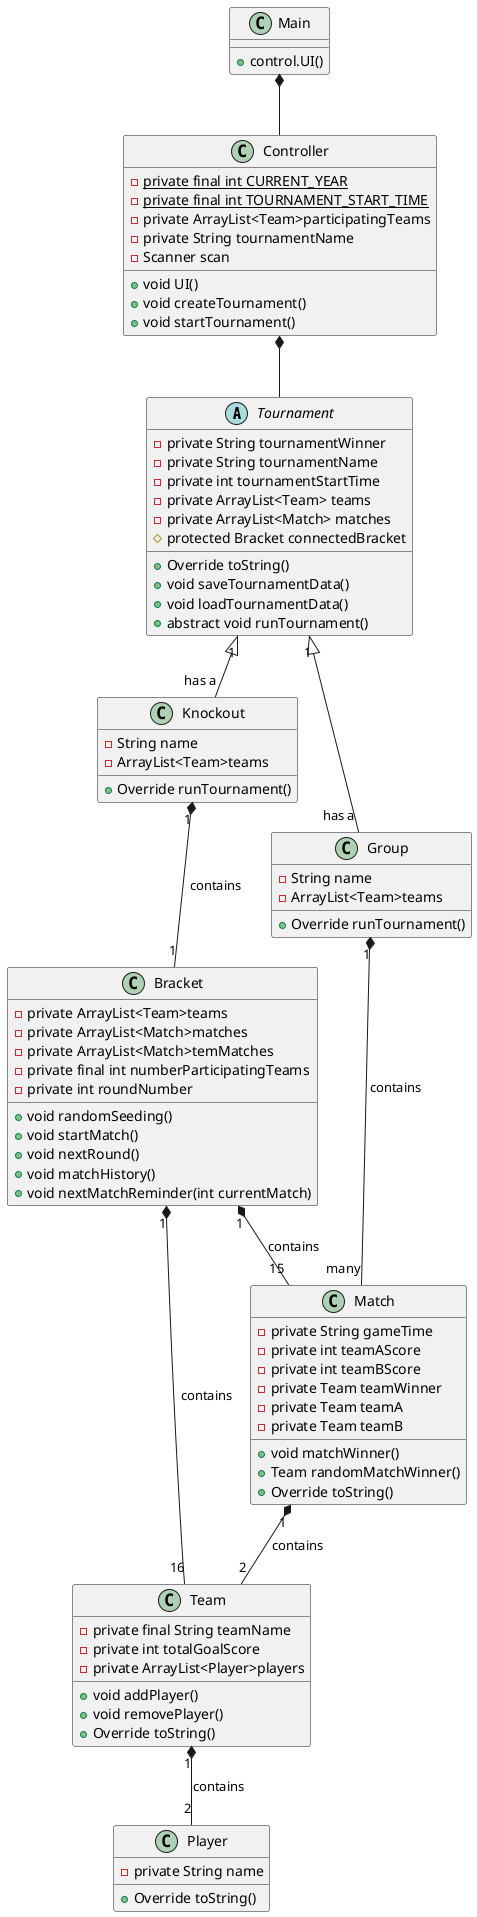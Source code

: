 @startuml
Abstract Tournament
class Controller
class Team
class Match
class Bracket
class Player
class Main
class Knockout
class Group

Main *-- Controller
Controller *-- Tournament
Tournament "1" <|-- "has a" Knockout
Tournament "1" <|-- "has a" Group
Knockout "1" *--"1"Bracket :contains
Group "1" *-- "many" Match :contains
Bracket "1" *-- "16" Team :contains
Bracket "1" *-- "15" Match :contains
Team "1" *-- "2" Player :contains
Match "1" *-- "2" Team :contains

Main : + control.UI()

Controller : + void UI()
Controller : + void createTournament()
Controller : - private final {static} int CURRENT_YEAR
Controller : - private final {static} int TOURNAMENT_START_TIME
Controller : + void startTournament()
Controller : - private ArrayList<Team>participatingTeams
Controller : - private String tournamentName
Controller : - Scanner scan

Tournament : - private String tournamentWinner
Tournament : - private String tournamentName
Tournament : - private int tournamentStartTime
Tournament : - private ArrayList<Team> teams
Tournament : - private ArrayList<Match> matches
Tournament : + Override toString()
Tournament : # protected Bracket connectedBracket
Tournament : + void saveTournamentData()
Tournament : + void loadTournamentData()
Tournament : + abstract void runTournament()

Knockout : + Override runTournament()
Knockout : - String name
Knockout : - ArrayList<Team>teams

Group : + Override runTournament()
Group : - String name
Group : - ArrayList<Team>teams

Bracket : - private ArrayList<Team>teams
Bracket : - private ArrayList<Match>matches
Bracket : - private ArrayList<Match>temMatches
Bracket : - private final int numberParticipatingTeams
Bracket : - private int roundNumber
Bracket : + void randomSeeding()
Bracket : + void startMatch()
Bracket : + void nextRound()
Bracket : + void matchHistory()
Bracket : + void nextMatchReminder(int currentMatch)

Team : - private final String teamName
Team : - private int totalGoalScore
Team : - private ArrayList<Player>players
Team : + void addPlayer()
Team : + void removePlayer()
Team : + Override toString()

Match : - private String gameTime
Match : + void matchWinner()
Match : + Team randomMatchWinner()
Match : + Override toString()
Match : - private int teamAScore
Match : - private int teamBScore
Match : - private Team teamWinner
Match : - private Team teamA
Match : - private Team teamB

Player : - private String name
Player : + Override toString()
@enduml
